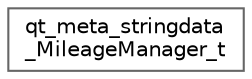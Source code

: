digraph "Graphical Class Hierarchy"
{
 // LATEX_PDF_SIZE
  bgcolor="transparent";
  edge [fontname=Helvetica,fontsize=10,labelfontname=Helvetica,labelfontsize=10];
  node [fontname=Helvetica,fontsize=10,shape=box,height=0.2,width=0.4];
  rankdir="LR";
  Node0 [id="Node000000",label="qt_meta_stringdata\l_MileageManager_t",height=0.2,width=0.4,color="grey40", fillcolor="white", style="filled",URL="$structqt__meta__stringdata__MileageManager__t.html",tooltip=" "];
}
